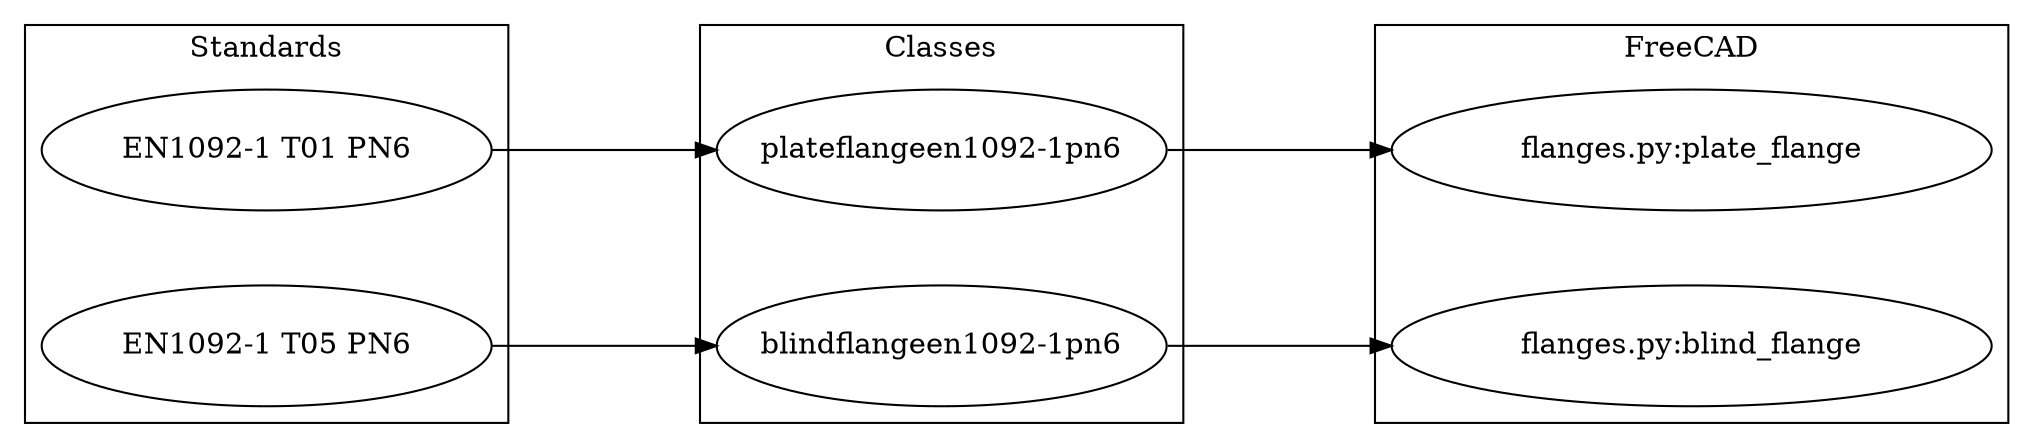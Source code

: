digraph G {
rankdir=LR; nodesep=0.5; ranksep=1.5;splines=polyline;
subgraph cluster_cl {
label="Classes";
"plateflangeen1092-1pn6" [width=3, height=0.8, fixedsize=true];
"blindflangeen1092-1pn6" [width=3, height=0.8, fixedsize=true];
}
subgraph cluster_std {
label="Standards";
"EN1092-1 T01 PN6" [width=3, height=0.8, fixedsize=true];
"EN1092-1 T05 PN6" [width=3, height=0.8, fixedsize=true];
}
subgraph cluster_fcd {
label="FreeCAD";
"flanges.py:plate_flange" [width=4, height=0.8, fixedsize=true];
"flanges.py:blind_flange" [width=4, height=0.8, fixedsize=true];
}
subgraph cluster_ocd {
label="OpenSCAD";
}
"plateflangeen1092-1pn6" -> "flanges.py:plate_flange";
"EN1092-1 T01 PN6" -> "plateflangeen1092-1pn6";
"blindflangeen1092-1pn6" -> "flanges.py:blind_flange";
"EN1092-1 T05 PN6" -> "blindflangeen1092-1pn6";
}